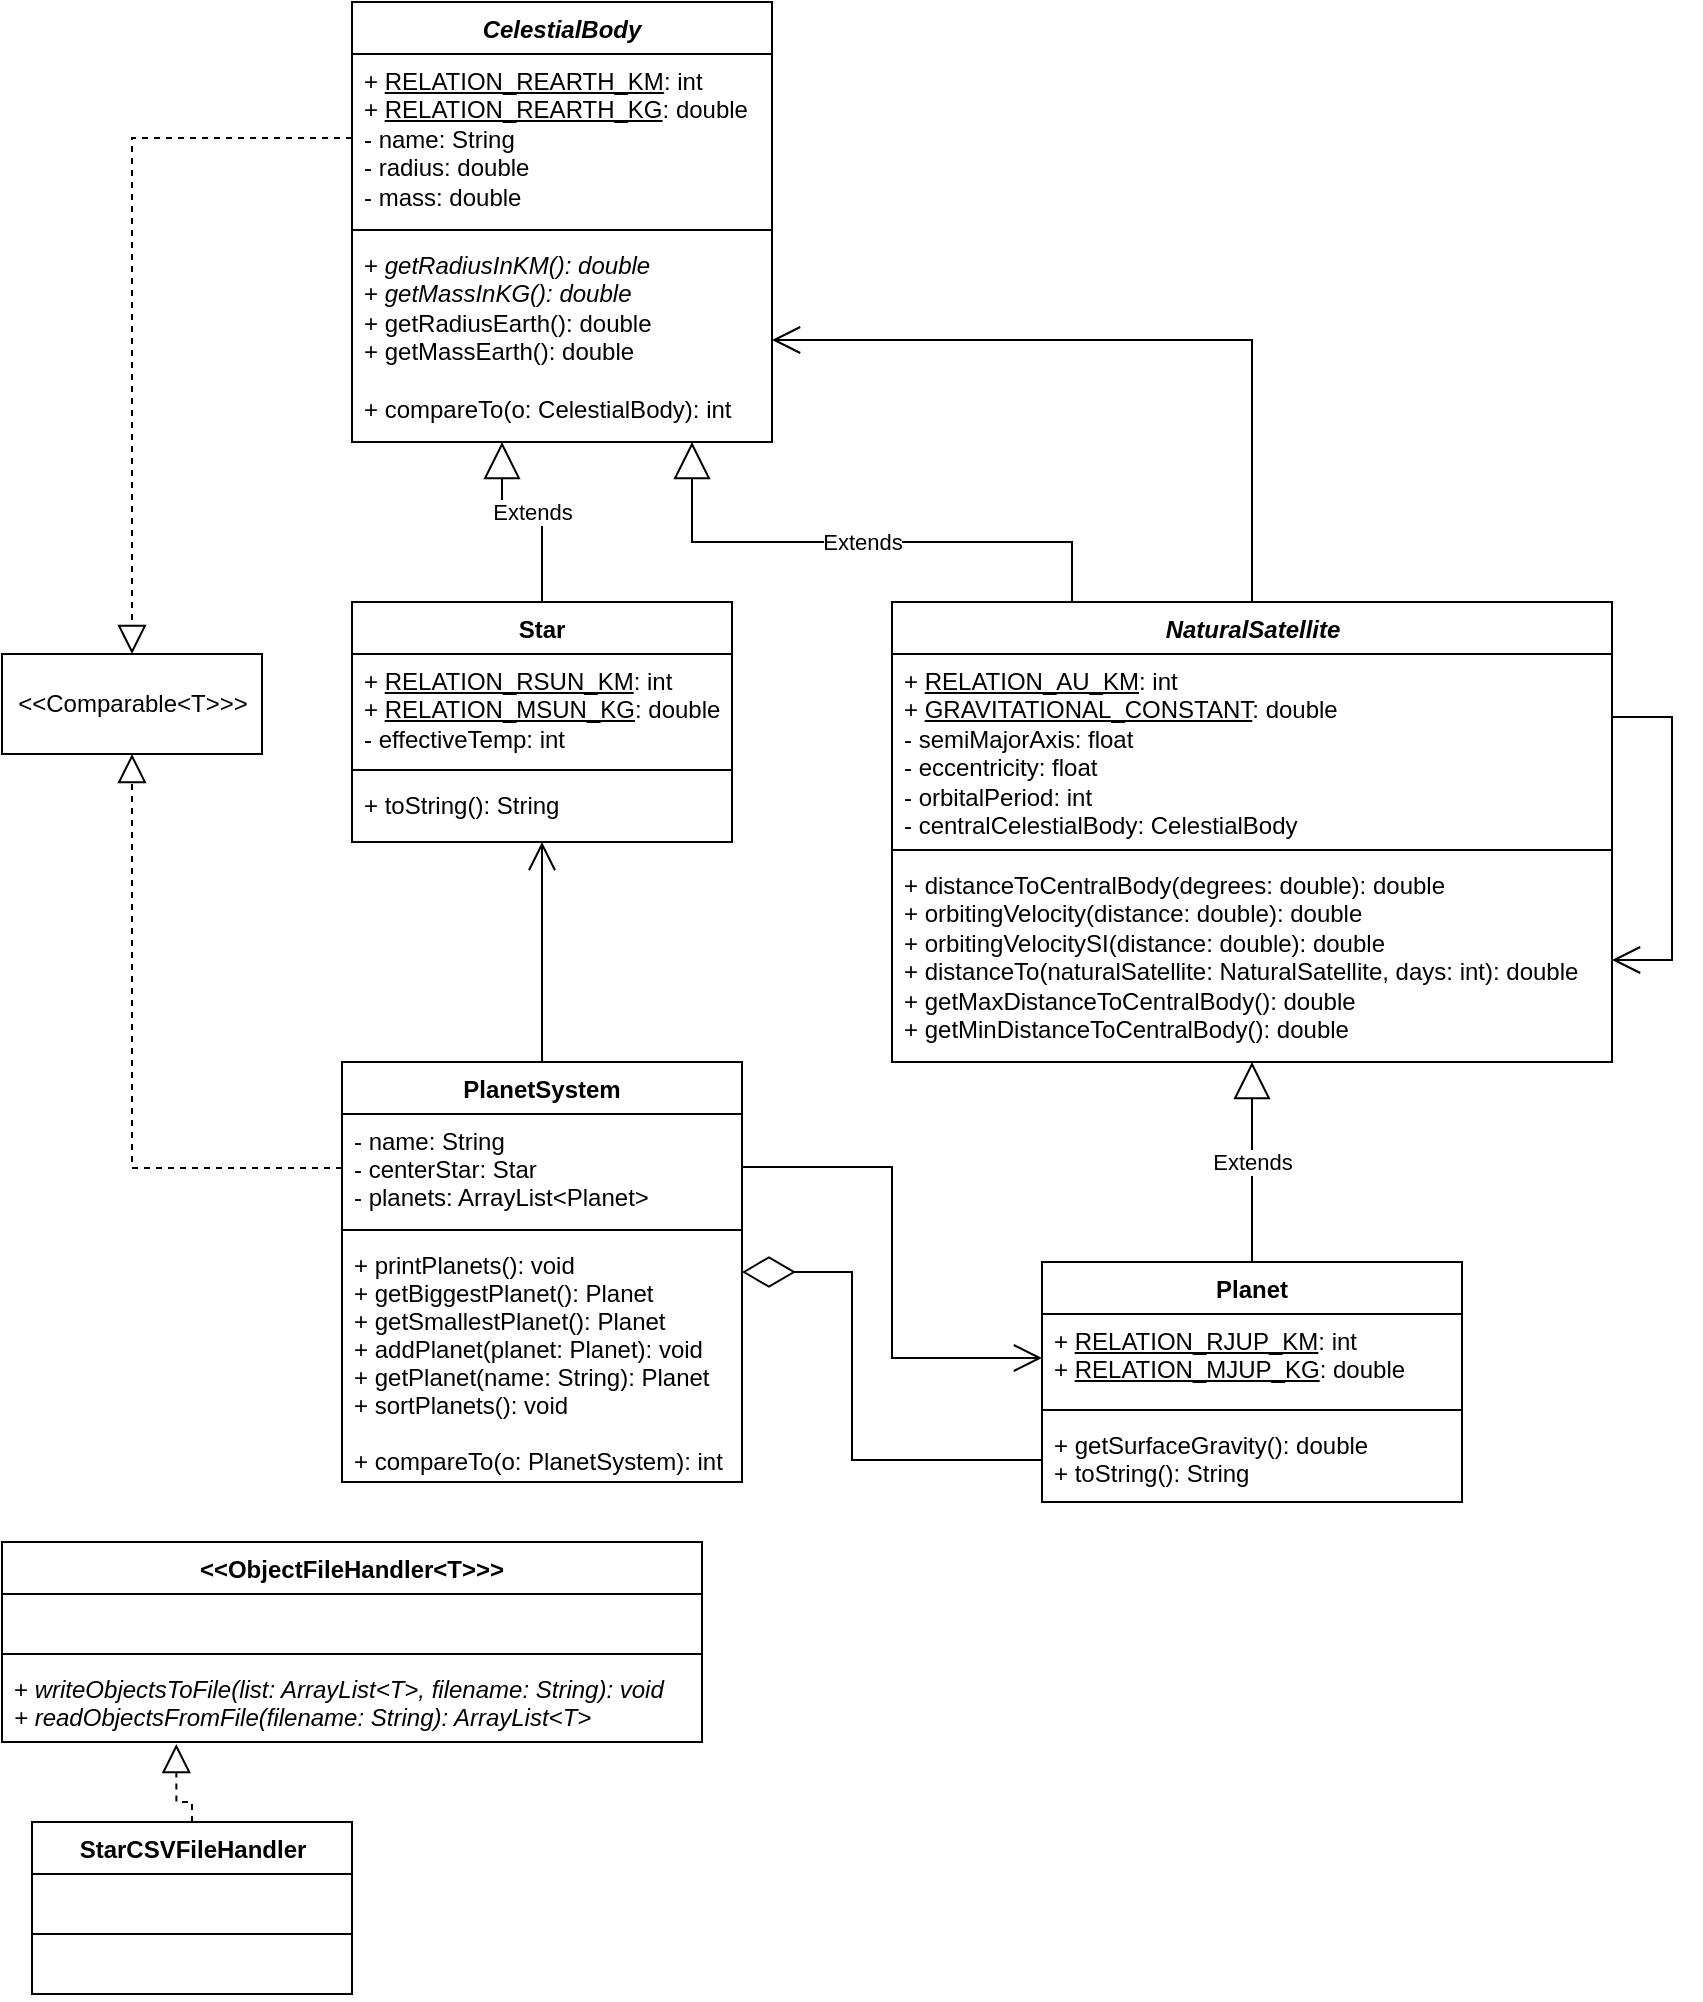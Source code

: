 <mxfile version="17.2.1" type="device"><diagram id="SBHh5kqomydkwdSB-NdM" name="Page-1"><mxGraphModel dx="1580" dy="1591" grid="1" gridSize="10" guides="1" tooltips="1" connect="1" arrows="1" fold="1" page="1" pageScale="1" pageWidth="827" pageHeight="1169" math="0" shadow="0"><root><mxCell id="0"/><mxCell id="1" parent="0"/><mxCell id="IaiqUhj4SV9GSAWkY47X-1" value="Star" style="swimlane;fontStyle=1;align=center;verticalAlign=top;childLayout=stackLayout;horizontal=1;startSize=26;horizontalStack=0;resizeParent=1;resizeParentMax=0;resizeLast=0;collapsible=1;marginBottom=0;" parent="1" vertex="1"><mxGeometry x="185" y="310" width="190" height="120" as="geometry"/></mxCell><mxCell id="IaiqUhj4SV9GSAWkY47X-2" value="+ &lt;u&gt;RELATION_RSUN_KM&lt;/u&gt;: int&lt;br&gt;+ &lt;u&gt;RELATION_MSUN_KG&lt;/u&gt;: double&lt;br&gt;- effectiveTemp: int" style="text;strokeColor=none;fillColor=none;align=left;verticalAlign=top;spacingLeft=4;spacingRight=4;overflow=hidden;rotatable=0;points=[[0,0.5],[1,0.5]];portConstraint=eastwest;labelBorderColor=none;fontStyle=0;html=1;" parent="IaiqUhj4SV9GSAWkY47X-1" vertex="1"><mxGeometry y="26" width="190" height="54" as="geometry"/></mxCell><mxCell id="IaiqUhj4SV9GSAWkY47X-3" value="" style="line;strokeWidth=1;fillColor=none;align=left;verticalAlign=middle;spacingTop=-1;spacingLeft=3;spacingRight=3;rotatable=0;labelPosition=right;points=[];portConstraint=eastwest;" parent="IaiqUhj4SV9GSAWkY47X-1" vertex="1"><mxGeometry y="80" width="190" height="8" as="geometry"/></mxCell><mxCell id="IaiqUhj4SV9GSAWkY47X-4" value="+ toString(): String" style="text;strokeColor=none;fillColor=none;align=left;verticalAlign=top;spacingLeft=4;spacingRight=4;overflow=hidden;rotatable=0;points=[[0,0.5],[1,0.5]];portConstraint=eastwest;" parent="IaiqUhj4SV9GSAWkY47X-1" vertex="1"><mxGeometry y="88" width="190" height="32" as="geometry"/></mxCell><mxCell id="IaiqUhj4SV9GSAWkY47X-5" value="Planet" style="swimlane;fontStyle=1;align=center;verticalAlign=top;childLayout=stackLayout;horizontal=1;startSize=26;horizontalStack=0;resizeParent=1;resizeParentMax=0;resizeLast=0;collapsible=1;marginBottom=0;" parent="1" vertex="1"><mxGeometry x="530" y="640" width="210" height="120" as="geometry"/></mxCell><mxCell id="IaiqUhj4SV9GSAWkY47X-6" value="+ &lt;u&gt;RELATION_RJUP_KM&lt;/u&gt;: int&lt;br&gt;&lt;div&gt;+ &lt;u&gt;RELATION_MJUP_KG&lt;/u&gt;: double&lt;/div&gt;" style="text;strokeColor=none;fillColor=none;align=left;verticalAlign=top;spacingLeft=4;spacingRight=4;overflow=hidden;rotatable=0;points=[[0,0.5],[1,0.5]];portConstraint=eastwest;html=1;" parent="IaiqUhj4SV9GSAWkY47X-5" vertex="1"><mxGeometry y="26" width="210" height="44" as="geometry"/></mxCell><mxCell id="IaiqUhj4SV9GSAWkY47X-7" value="" style="line;strokeWidth=1;fillColor=none;align=left;verticalAlign=middle;spacingTop=-1;spacingLeft=3;spacingRight=3;rotatable=0;labelPosition=right;points=[];portConstraint=eastwest;" parent="IaiqUhj4SV9GSAWkY47X-5" vertex="1"><mxGeometry y="70" width="210" height="8" as="geometry"/></mxCell><mxCell id="IaiqUhj4SV9GSAWkY47X-8" value="+ getSurfaceGravity(): double&#10;+ toString(): String" style="text;strokeColor=none;fillColor=none;align=left;verticalAlign=top;spacingLeft=4;spacingRight=4;overflow=hidden;rotatable=0;points=[[0,0.5],[1,0.5]];portConstraint=eastwest;" parent="IaiqUhj4SV9GSAWkY47X-5" vertex="1"><mxGeometry y="78" width="210" height="42" as="geometry"/></mxCell><mxCell id="IaiqUhj4SV9GSAWkY47X-9" value="CelestialBody" style="swimlane;fontStyle=3;align=center;verticalAlign=top;childLayout=stackLayout;horizontal=1;startSize=26;horizontalStack=0;resizeParent=1;resizeParentMax=0;resizeLast=0;collapsible=1;marginBottom=0;" parent="1" vertex="1"><mxGeometry x="185" y="10" width="210" height="220" as="geometry"/></mxCell><mxCell id="IaiqUhj4SV9GSAWkY47X-10" value="+ &lt;u&gt;RELATION_REARTH_KM&lt;/u&gt;: int&lt;div&gt;+ &lt;u&gt;RELATION_REARTH_KG&lt;/u&gt;: double&lt;/div&gt;&lt;div&gt;- name: String&lt;br&gt;- radius: double&lt;br&gt;&lt;div&gt;- mass: double&lt;/div&gt;&lt;/div&gt;" style="text;strokeColor=none;fillColor=none;align=left;verticalAlign=top;spacingLeft=4;spacingRight=4;overflow=hidden;rotatable=0;points=[[0,0.5],[1,0.5]];portConstraint=eastwest;html=1;" parent="IaiqUhj4SV9GSAWkY47X-9" vertex="1"><mxGeometry y="26" width="210" height="84" as="geometry"/></mxCell><mxCell id="IaiqUhj4SV9GSAWkY47X-11" value="" style="line;strokeWidth=1;fillColor=none;align=left;verticalAlign=middle;spacingTop=-1;spacingLeft=3;spacingRight=3;rotatable=0;labelPosition=right;points=[];portConstraint=eastwest;" parent="IaiqUhj4SV9GSAWkY47X-9" vertex="1"><mxGeometry y="110" width="210" height="8" as="geometry"/></mxCell><mxCell id="IaiqUhj4SV9GSAWkY47X-12" value="+ &lt;i&gt;getRadiusInKM(): double&lt;/i&gt;&lt;br&gt;+ &lt;i&gt;getMassInKG(): double&lt;/i&gt;&lt;br&gt;&lt;div&gt;+ getRadiusEarth(): double&lt;/div&gt;+ getMassEarth(): double&lt;br&gt;&lt;br&gt;+ compareTo(o: CelestialBody): int" style="text;strokeColor=none;fillColor=none;align=left;verticalAlign=top;spacingLeft=4;spacingRight=4;overflow=hidden;rotatable=0;points=[[0,0.5],[1,0.5]];portConstraint=eastwest;html=1;" parent="IaiqUhj4SV9GSAWkY47X-9" vertex="1"><mxGeometry y="118" width="210" height="102" as="geometry"/></mxCell><mxCell id="IaiqUhj4SV9GSAWkY47X-16" value="PlanetSystem" style="swimlane;fontStyle=1;align=center;verticalAlign=top;childLayout=stackLayout;horizontal=1;startSize=26;horizontalStack=0;resizeParent=1;resizeParentMax=0;resizeLast=0;collapsible=1;marginBottom=0;" parent="1" vertex="1"><mxGeometry x="180" y="540" width="200" height="210" as="geometry"/></mxCell><mxCell id="IaiqUhj4SV9GSAWkY47X-17" value="- name: String&#10;- centerStar: Star&#10;- planets: ArrayList&lt;Planet&gt;&#10;" style="text;strokeColor=none;fillColor=none;align=left;verticalAlign=top;spacingLeft=4;spacingRight=4;overflow=hidden;rotatable=0;points=[[0,0.5],[1,0.5]];portConstraint=eastwest;" parent="IaiqUhj4SV9GSAWkY47X-16" vertex="1"><mxGeometry y="26" width="200" height="54" as="geometry"/></mxCell><mxCell id="IaiqUhj4SV9GSAWkY47X-18" value="" style="line;strokeWidth=1;fillColor=none;align=left;verticalAlign=middle;spacingTop=-1;spacingLeft=3;spacingRight=3;rotatable=0;labelPosition=right;points=[];portConstraint=eastwest;" parent="IaiqUhj4SV9GSAWkY47X-16" vertex="1"><mxGeometry y="80" width="200" height="8" as="geometry"/></mxCell><mxCell id="IaiqUhj4SV9GSAWkY47X-19" value="+ printPlanets(): void&#10;+ getBiggestPlanet(): Planet&#10;+ getSmallestPlanet(): Planet&#10;+ addPlanet(planet: Planet): void&#10;+ getPlanet(name: String): Planet&#10;+ sortPlanets(): void&#10;&#10;+ compareTo(o: PlanetSystem): int" style="text;strokeColor=none;fillColor=none;align=left;verticalAlign=top;spacingLeft=4;spacingRight=4;overflow=hidden;rotatable=0;points=[[0,0.5],[1,0.5]];portConstraint=eastwest;" parent="IaiqUhj4SV9GSAWkY47X-16" vertex="1"><mxGeometry y="88" width="200" height="122" as="geometry"/></mxCell><mxCell id="IaiqUhj4SV9GSAWkY47X-28" value="&lt;i&gt;NaturalSatellite&lt;/i&gt;" style="swimlane;fontStyle=1;align=center;verticalAlign=top;childLayout=stackLayout;horizontal=1;startSize=26;horizontalStack=0;resizeParent=1;resizeParentMax=0;resizeLast=0;collapsible=1;marginBottom=0;labelBorderColor=none;html=1;" parent="1" vertex="1"><mxGeometry x="455" y="310" width="360" height="230" as="geometry"/></mxCell><mxCell id="IaiqUhj4SV9GSAWkY47X-29" value="&lt;div&gt;+ &lt;u&gt;RELATION_AU_KM&lt;/u&gt;: int&lt;/div&gt;&lt;div&gt;+ &lt;u&gt;GRAVITATIONAL_CONSTANT&lt;/u&gt;: double&lt;br&gt;&lt;/div&gt;&lt;div&gt;- semiMajorAxis: float&lt;/div&gt;&lt;div&gt;- eccentricity: float&lt;/div&gt;&lt;div&gt;- orbitalPeriod: int&lt;/div&gt;&lt;div&gt;- centralCelestialBody: CelestialBody&lt;br&gt;&lt;/div&gt;" style="text;strokeColor=none;fillColor=none;align=left;verticalAlign=top;spacingLeft=4;spacingRight=4;overflow=hidden;rotatable=0;points=[[0,0.5],[1,0.5]];portConstraint=eastwest;labelBorderColor=none;html=1;" parent="IaiqUhj4SV9GSAWkY47X-28" vertex="1"><mxGeometry y="26" width="360" height="94" as="geometry"/></mxCell><mxCell id="IaiqUhj4SV9GSAWkY47X-30" value="" style="line;strokeWidth=1;fillColor=none;align=left;verticalAlign=middle;spacingTop=-1;spacingLeft=3;spacingRight=3;rotatable=0;labelPosition=right;points=[];portConstraint=eastwest;labelBorderColor=none;html=1;" parent="IaiqUhj4SV9GSAWkY47X-28" vertex="1"><mxGeometry y="120" width="360" height="8" as="geometry"/></mxCell><mxCell id="IaiqUhj4SV9GSAWkY47X-31" value="&lt;div&gt;+ distanceToCentralBody(degrees: double): double&lt;/div&gt;&lt;div&gt;+ orbitingVelocity(distance: double): double&lt;br&gt;&lt;/div&gt;&lt;div&gt;+ orbitingVelocitySI(distance: double): double&lt;/div&gt;&lt;div&gt;+ distanceTo(naturalSatellite: NaturalSatellite, days: int): double&lt;/div&gt;&lt;div&gt;+ getMaxDistanceToCentralBody(): double&lt;/div&gt;&lt;div&gt;+ getMinDistanceToCentralBody(): double&lt;br&gt;&lt;/div&gt;" style="text;strokeColor=none;fillColor=none;align=left;verticalAlign=top;spacingLeft=4;spacingRight=4;overflow=hidden;rotatable=0;points=[[0,0.5],[1,0.5]];portConstraint=eastwest;labelBorderColor=none;html=1;" parent="IaiqUhj4SV9GSAWkY47X-28" vertex="1"><mxGeometry y="128" width="360" height="102" as="geometry"/></mxCell><mxCell id="fPvbuweoASJzlYDJLuiO-1" value="" style="endArrow=open;endFill=1;endSize=12;html=1;rounded=0;exitX=1;exitY=0.25;exitDx=0;exitDy=0;entryX=1;entryY=0.5;entryDx=0;entryDy=0;edgeStyle=orthogonalEdgeStyle;" parent="IaiqUhj4SV9GSAWkY47X-28" source="IaiqUhj4SV9GSAWkY47X-28" target="IaiqUhj4SV9GSAWkY47X-31" edge="1"><mxGeometry width="160" relative="1" as="geometry"><mxPoint x="350" y="280" as="sourcePoint"/><mxPoint x="510" y="280" as="targetPoint"/><Array as="points"><mxPoint x="390" y="58"/><mxPoint x="390" y="179"/></Array></mxGeometry></mxCell><mxCell id="IaiqUhj4SV9GSAWkY47X-36" value="Extends" style="endArrow=block;endSize=16;endFill=0;html=1;rounded=0;strokeWidth=1;exitX=0.25;exitY=0;exitDx=0;exitDy=0;edgeStyle=orthogonalEdgeStyle;" parent="1" source="IaiqUhj4SV9GSAWkY47X-28" target="IaiqUhj4SV9GSAWkY47X-12" edge="1"><mxGeometry width="160" relative="1" as="geometry"><mxPoint x="425" y="200" as="sourcePoint"/><mxPoint x="485" y="180" as="targetPoint"/><Array as="points"><mxPoint x="545" y="280"/><mxPoint x="355" y="280"/></Array></mxGeometry></mxCell><mxCell id="IaiqUhj4SV9GSAWkY47X-37" value="" style="endArrow=open;endFill=1;endSize=12;html=1;rounded=0;strokeWidth=1;edgeStyle=orthogonalEdgeStyle;exitX=0.5;exitY=0;exitDx=0;exitDy=0;entryX=1;entryY=0.5;entryDx=0;entryDy=0;" parent="1" source="IaiqUhj4SV9GSAWkY47X-28" target="IaiqUhj4SV9GSAWkY47X-12" edge="1"><mxGeometry width="160" relative="1" as="geometry"><mxPoint x="575" y="100" as="sourcePoint"/><mxPoint x="555" y="63" as="targetPoint"/><Array as="points"><mxPoint x="635" y="179"/></Array></mxGeometry></mxCell><mxCell id="IaiqUhj4SV9GSAWkY47X-38" value="Extends" style="endArrow=block;endSize=16;endFill=0;html=1;rounded=0;strokeWidth=1;exitX=0.5;exitY=0;exitDx=0;exitDy=0;edgeStyle=orthogonalEdgeStyle;" parent="1" source="IaiqUhj4SV9GSAWkY47X-1" target="IaiqUhj4SV9GSAWkY47X-12" edge="1"><mxGeometry width="160" relative="1" as="geometry"><mxPoint x="305" y="180" as="sourcePoint"/><mxPoint x="405" y="210" as="targetPoint"/><Array as="points"><mxPoint x="280" y="265"/><mxPoint x="260" y="265"/></Array></mxGeometry></mxCell><mxCell id="IaiqUhj4SV9GSAWkY47X-40" value="Extends" style="endArrow=block;endSize=16;endFill=0;html=1;rounded=0;strokeWidth=1;exitX=0.5;exitY=0;exitDx=0;exitDy=0;" parent="1" source="IaiqUhj4SV9GSAWkY47X-5" target="IaiqUhj4SV9GSAWkY47X-31" edge="1"><mxGeometry width="160" relative="1" as="geometry"><mxPoint x="375" y="400" as="sourcePoint"/><mxPoint x="615" y="380" as="targetPoint"/></mxGeometry></mxCell><mxCell id="IaiqUhj4SV9GSAWkY47X-41" value="" style="endArrow=open;endFill=1;endSize=12;html=1;rounded=0;strokeWidth=1;exitX=1;exitY=0.25;exitDx=0;exitDy=0;entryX=0;entryY=0.5;entryDx=0;entryDy=0;edgeStyle=orthogonalEdgeStyle;" parent="1" source="IaiqUhj4SV9GSAWkY47X-16" target="IaiqUhj4SV9GSAWkY47X-6" edge="1"><mxGeometry width="160" relative="1" as="geometry"><mxPoint x="455" y="700" as="sourcePoint"/><mxPoint x="615" y="700" as="targetPoint"/></mxGeometry></mxCell><mxCell id="IaiqUhj4SV9GSAWkY47X-42" value="" style="endArrow=open;endFill=1;endSize=12;html=1;rounded=0;strokeWidth=1;exitX=0.5;exitY=0;exitDx=0;exitDy=0;" parent="1" source="IaiqUhj4SV9GSAWkY47X-16" target="IaiqUhj4SV9GSAWkY47X-4" edge="1"><mxGeometry width="160" relative="1" as="geometry"><mxPoint x="295" y="410" as="sourcePoint"/><mxPoint x="280" y="370" as="targetPoint"/></mxGeometry></mxCell><mxCell id="IaiqUhj4SV9GSAWkY47X-43" value="" style="endArrow=diamondThin;endFill=0;endSize=24;html=1;rounded=0;strokeWidth=1;entryX=1;entryY=0.5;entryDx=0;entryDy=0;exitX=0;exitY=0.5;exitDx=0;exitDy=0;edgeStyle=orthogonalEdgeStyle;" parent="1" source="IaiqUhj4SV9GSAWkY47X-8" target="IaiqUhj4SV9GSAWkY47X-16" edge="1"><mxGeometry width="160" relative="1" as="geometry"><mxPoint x="525" y="570" as="sourcePoint"/><mxPoint x="475" y="610" as="targetPoint"/><Array as="points"><mxPoint x="435" y="739"/><mxPoint x="435" y="645"/></Array></mxGeometry></mxCell><mxCell id="T8xB2POWVgFzQ5b4iYOH-2" value="&lt;&lt;ObjectFileHandler&lt;T&gt;&gt;&gt;" style="swimlane;fontStyle=1;align=center;verticalAlign=top;childLayout=stackLayout;horizontal=1;startSize=26;horizontalStack=0;resizeParent=1;resizeParentMax=0;resizeLast=0;collapsible=1;marginBottom=0;" vertex="1" parent="1"><mxGeometry x="10" y="780" width="350" height="100" as="geometry"/></mxCell><mxCell id="T8xB2POWVgFzQ5b4iYOH-3" value=" " style="text;strokeColor=none;fillColor=none;align=left;verticalAlign=top;spacingLeft=4;spacingRight=4;overflow=hidden;rotatable=0;points=[[0,0.5],[1,0.5]];portConstraint=eastwest;" vertex="1" parent="T8xB2POWVgFzQ5b4iYOH-2"><mxGeometry y="26" width="350" height="26" as="geometry"/></mxCell><mxCell id="T8xB2POWVgFzQ5b4iYOH-4" value="" style="line;strokeWidth=1;fillColor=none;align=left;verticalAlign=middle;spacingTop=-1;spacingLeft=3;spacingRight=3;rotatable=0;labelPosition=right;points=[];portConstraint=eastwest;" vertex="1" parent="T8xB2POWVgFzQ5b4iYOH-2"><mxGeometry y="52" width="350" height="8" as="geometry"/></mxCell><mxCell id="T8xB2POWVgFzQ5b4iYOH-5" value="+ &lt;i&gt;writeObjectsToFile(list: ArrayList&amp;lt;T&amp;gt;, filename: String): void&amp;nbsp;&lt;br&gt;+ readObjectsFromFile(filename: String): ArrayList&amp;lt;T&amp;gt;&lt;/i&gt;" style="text;strokeColor=none;fillColor=none;align=left;verticalAlign=top;spacingLeft=4;spacingRight=4;overflow=hidden;rotatable=0;points=[[0,0.5],[1,0.5]];portConstraint=eastwest;html=1;" vertex="1" parent="T8xB2POWVgFzQ5b4iYOH-2"><mxGeometry y="60" width="350" height="40" as="geometry"/></mxCell><mxCell id="T8xB2POWVgFzQ5b4iYOH-6" value="StarCSVFileHandler" style="swimlane;fontStyle=1;align=center;verticalAlign=top;childLayout=stackLayout;horizontal=1;startSize=26;horizontalStack=0;resizeParent=1;resizeParentMax=0;resizeLast=0;collapsible=1;marginBottom=0;html=1;" vertex="1" parent="1"><mxGeometry x="25" y="920" width="160" height="86" as="geometry"/></mxCell><mxCell id="T8xB2POWVgFzQ5b4iYOH-7" value="&amp;nbsp;" style="text;strokeColor=none;fillColor=none;align=left;verticalAlign=top;spacingLeft=4;spacingRight=4;overflow=hidden;rotatable=0;points=[[0,0.5],[1,0.5]];portConstraint=eastwest;html=1;" vertex="1" parent="T8xB2POWVgFzQ5b4iYOH-6"><mxGeometry y="26" width="160" height="26" as="geometry"/></mxCell><mxCell id="T8xB2POWVgFzQ5b4iYOH-8" value="" style="line;strokeWidth=1;fillColor=none;align=left;verticalAlign=middle;spacingTop=-1;spacingLeft=3;spacingRight=3;rotatable=0;labelPosition=right;points=[];portConstraint=eastwest;html=1;" vertex="1" parent="T8xB2POWVgFzQ5b4iYOH-6"><mxGeometry y="52" width="160" height="8" as="geometry"/></mxCell><mxCell id="T8xB2POWVgFzQ5b4iYOH-9" value="&amp;nbsp;" style="text;strokeColor=none;fillColor=none;align=left;verticalAlign=top;spacingLeft=4;spacingRight=4;overflow=hidden;rotatable=0;points=[[0,0.5],[1,0.5]];portConstraint=eastwest;html=1;" vertex="1" parent="T8xB2POWVgFzQ5b4iYOH-6"><mxGeometry y="60" width="160" height="26" as="geometry"/></mxCell><mxCell id="T8xB2POWVgFzQ5b4iYOH-11" value="" style="endArrow=block;dashed=1;endFill=0;endSize=12;html=1;rounded=0;exitX=0.5;exitY=0;exitDx=0;exitDy=0;entryX=0.249;entryY=1.025;entryDx=0;entryDy=0;entryPerimeter=0;edgeStyle=orthogonalEdgeStyle;" edge="1" parent="1" source="T8xB2POWVgFzQ5b4iYOH-6" target="T8xB2POWVgFzQ5b4iYOH-5"><mxGeometry width="160" relative="1" as="geometry"><mxPoint x="90" y="920" as="sourcePoint"/><mxPoint x="250" y="920" as="targetPoint"/><Array as="points"><mxPoint x="105" y="910"/><mxPoint x="97" y="910"/></Array></mxGeometry></mxCell><mxCell id="T8xB2POWVgFzQ5b4iYOH-12" value="&amp;lt;&amp;lt;Comparable&amp;lt;T&amp;gt;&amp;gt;&amp;gt;" style="html=1;" vertex="1" parent="1"><mxGeometry x="10" y="336" width="130" height="50" as="geometry"/></mxCell><mxCell id="T8xB2POWVgFzQ5b4iYOH-13" value="" style="endArrow=block;dashed=1;endFill=0;endSize=12;html=1;rounded=0;entryX=0.5;entryY=1;entryDx=0;entryDy=0;exitX=0;exitY=0.5;exitDx=0;exitDy=0;edgeStyle=orthogonalEdgeStyle;" edge="1" parent="1" source="IaiqUhj4SV9GSAWkY47X-17" target="T8xB2POWVgFzQ5b4iYOH-12"><mxGeometry width="160" relative="1" as="geometry"><mxPoint x="60" y="510" as="sourcePoint"/><mxPoint x="220" y="510" as="targetPoint"/></mxGeometry></mxCell><mxCell id="T8xB2POWVgFzQ5b4iYOH-14" value="" style="endArrow=block;dashed=1;endFill=0;endSize=12;html=1;rounded=0;exitX=0;exitY=0.5;exitDx=0;exitDy=0;entryX=0.5;entryY=0;entryDx=0;entryDy=0;edgeStyle=orthogonalEdgeStyle;" edge="1" parent="1" source="IaiqUhj4SV9GSAWkY47X-10" target="T8xB2POWVgFzQ5b4iYOH-12"><mxGeometry width="160" relative="1" as="geometry"><mxPoint x="30" y="200" as="sourcePoint"/><mxPoint x="190" y="200" as="targetPoint"/></mxGeometry></mxCell></root></mxGraphModel></diagram></mxfile>